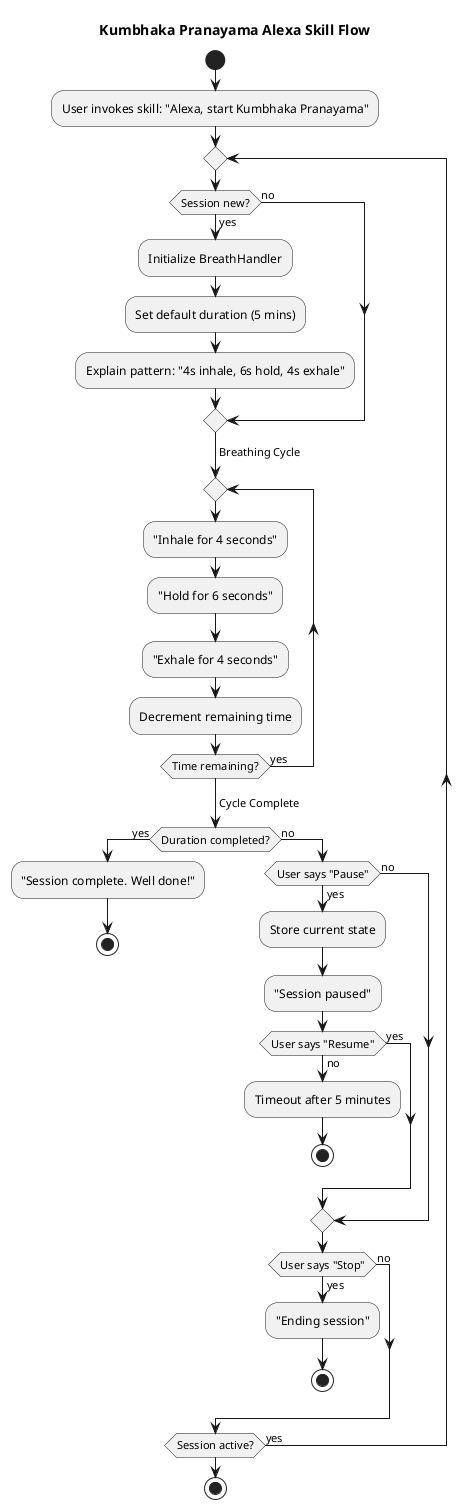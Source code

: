 @startuml KumbhakaPranayamaFlow
title Kumbhaka Pranayama Alexa Skill Flow

start
:User invokes skill: "Alexa, start Kumbhaka Pranayama";
repeat
  if (Session new?) then (yes)
    :Initialize BreathHandler;
    :Set default duration (5 mins);
    :Explain pattern: "4s inhale, 6s hold, 4s exhale";
  else (no)
  endif

  -> Breathing Cycle;
  repeat
    :"Inhale for 4 seconds";
    :"Hold for 6 seconds";
    :"Exhale for 4 seconds";
    :Decrement remaining time;
  repeat while (Time remaining?) is (yes)
  -> Cycle Complete;

  if (Duration completed?) then (yes)
    :"Session complete. Well done!";
    stop
  else (no)
    if (User says "Pause") then (yes)
      :Store current state;
      :"Session paused";
      if (User says "Resume") then (yes)
        -> Breathing Cycle;
      else (no)
        :Timeout after 5 minutes;
        stop
      endif
    else (no)
    endif

    if (User says "Stop") then (yes)
      :"Ending session";
      stop
    else (no)
      -> Breathing Cycle;
    endif
  endif
repeat while (Session active?) is (yes)
stop

@enduml